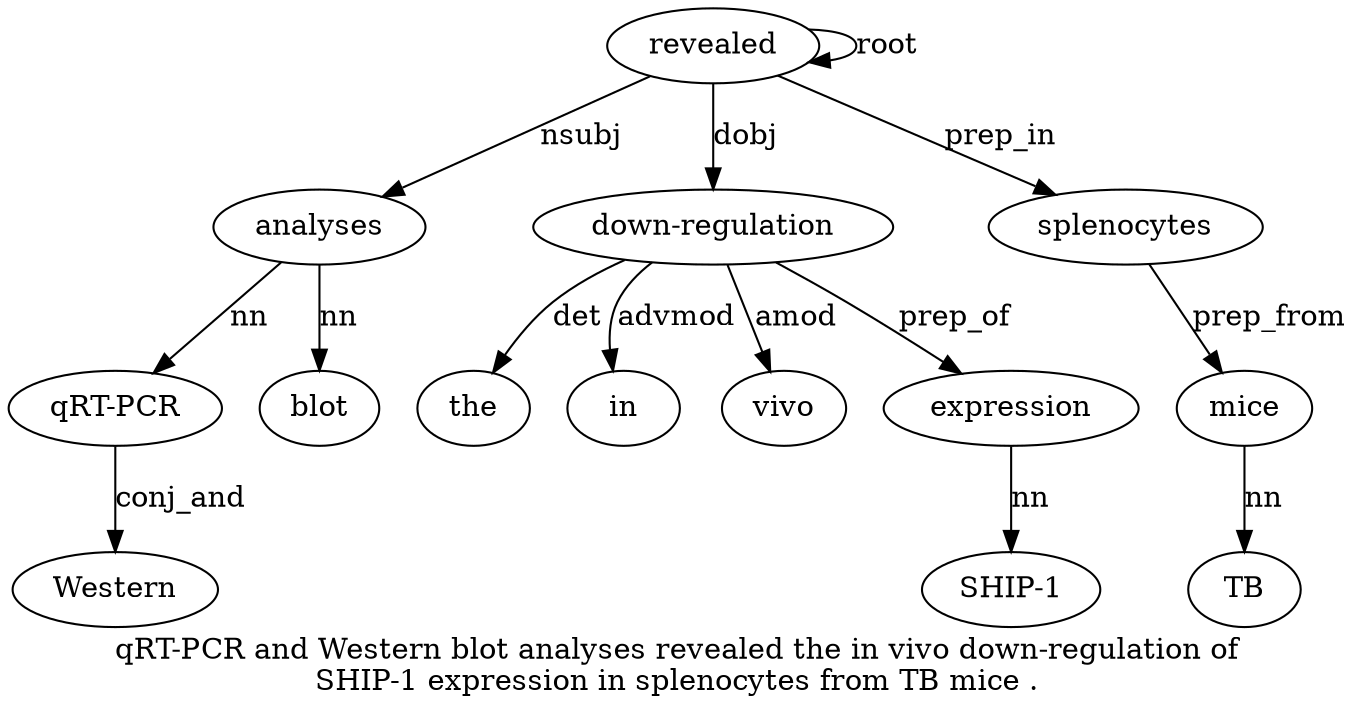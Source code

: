 digraph "qRT-PCR and Western blot analyses revealed the in vivo down-regulation of SHIP-1 expression in splenocytes from TB mice ." {
label="qRT-PCR and Western blot analyses revealed the in vivo down-regulation of
SHIP-1 expression in splenocytes from TB mice .";
analyses5 [style=filled, fillcolor=white, label=analyses];
"qRT-PCR1" [style=filled, fillcolor=white, label="qRT-PCR"];
analyses5 -> "qRT-PCR1"  [label=nn];
Western3 [style=filled, fillcolor=white, label=Western];
"qRT-PCR1" -> Western3  [label=conj_and];
blot4 [style=filled, fillcolor=white, label=blot];
analyses5 -> blot4  [label=nn];
revealed6 [style=filled, fillcolor=white, label=revealed];
revealed6 -> analyses5  [label=nsubj];
revealed6 -> revealed6  [label=root];
"down-regulation10" [style=filled, fillcolor=white, label="down-regulation"];
the7 [style=filled, fillcolor=white, label=the];
"down-regulation10" -> the7  [label=det];
in8 [style=filled, fillcolor=white, label=in];
"down-regulation10" -> in8  [label=advmod];
vivo9 [style=filled, fillcolor=white, label=vivo];
"down-regulation10" -> vivo9  [label=amod];
revealed6 -> "down-regulation10"  [label=dobj];
expression13 [style=filled, fillcolor=white, label=expression];
"SHIP-12" [style=filled, fillcolor=white, label="SHIP-1"];
expression13 -> "SHIP-12"  [label=nn];
"down-regulation10" -> expression13  [label=prep_of];
splenocytes15 [style=filled, fillcolor=white, label=splenocytes];
revealed6 -> splenocytes15  [label=prep_in];
mice18 [style=filled, fillcolor=white, label=mice];
TB17 [style=filled, fillcolor=white, label=TB];
mice18 -> TB17  [label=nn];
splenocytes15 -> mice18  [label=prep_from];
}
